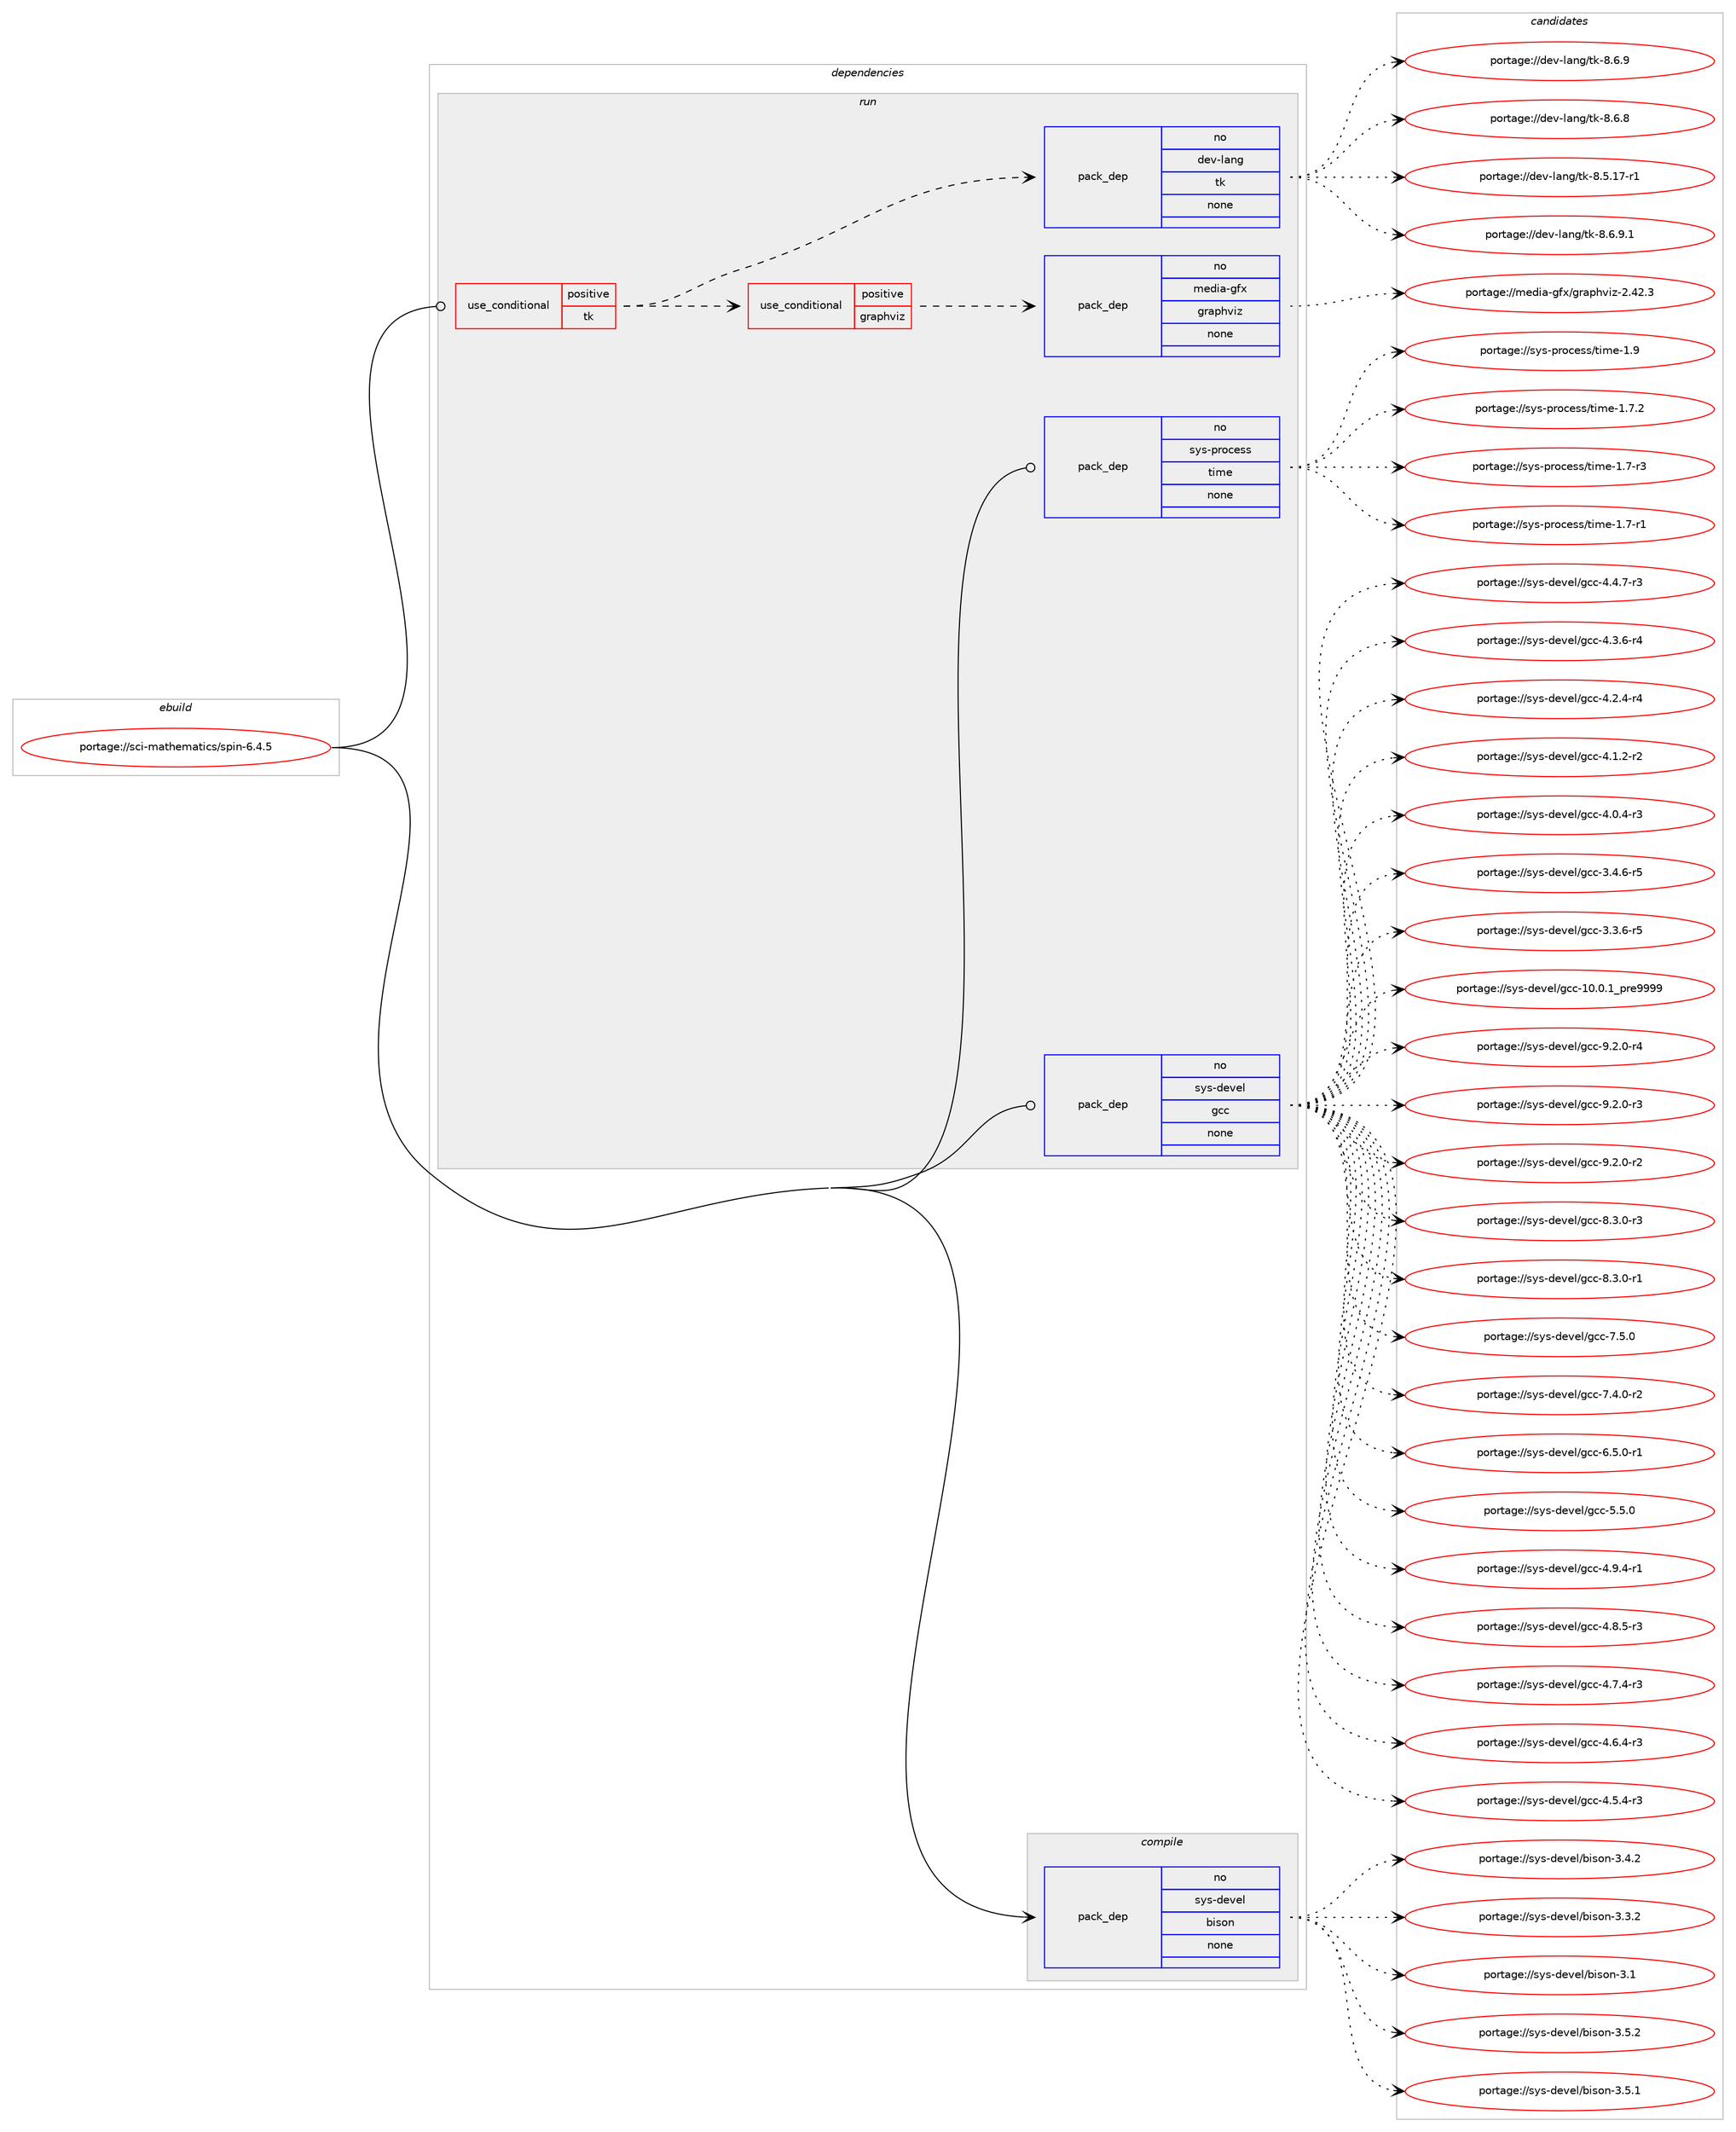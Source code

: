 digraph prolog {

# *************
# Graph options
# *************

newrank=true;
concentrate=true;
compound=true;
graph [rankdir=LR,fontname=Helvetica,fontsize=10,ranksep=1.5];#, ranksep=2.5, nodesep=0.2];
edge  [arrowhead=vee];
node  [fontname=Helvetica,fontsize=10];

# **********
# The ebuild
# **********

subgraph cluster_leftcol {
color=gray;
rank=same;
label=<<i>ebuild</i>>;
id [label="portage://sci-mathematics/spin-6.4.5", color=red, width=4, href="../sci-mathematics/spin-6.4.5.svg"];
}

# ****************
# The dependencies
# ****************

subgraph cluster_midcol {
color=gray;
label=<<i>dependencies</i>>;
subgraph cluster_compile {
fillcolor="#eeeeee";
style=filled;
label=<<i>compile</i>>;
subgraph pack35432 {
dependency45881 [label=<<TABLE BORDER="0" CELLBORDER="1" CELLSPACING="0" CELLPADDING="4" WIDTH="220"><TR><TD ROWSPAN="6" CELLPADDING="30">pack_dep</TD></TR><TR><TD WIDTH="110">no</TD></TR><TR><TD>sys-devel</TD></TR><TR><TD>bison</TD></TR><TR><TD>none</TD></TR><TR><TD></TD></TR></TABLE>>, shape=none, color=blue];
}
id:e -> dependency45881:w [weight=20,style="solid",arrowhead="vee"];
}
subgraph cluster_compileandrun {
fillcolor="#eeeeee";
style=filled;
label=<<i>compile and run</i>>;
}
subgraph cluster_run {
fillcolor="#eeeeee";
style=filled;
label=<<i>run</i>>;
subgraph cond9445 {
dependency45882 [label=<<TABLE BORDER="0" CELLBORDER="1" CELLSPACING="0" CELLPADDING="4"><TR><TD ROWSPAN="3" CELLPADDING="10">use_conditional</TD></TR><TR><TD>positive</TD></TR><TR><TD>tk</TD></TR></TABLE>>, shape=none, color=red];
subgraph pack35433 {
dependency45883 [label=<<TABLE BORDER="0" CELLBORDER="1" CELLSPACING="0" CELLPADDING="4" WIDTH="220"><TR><TD ROWSPAN="6" CELLPADDING="30">pack_dep</TD></TR><TR><TD WIDTH="110">no</TD></TR><TR><TD>dev-lang</TD></TR><TR><TD>tk</TD></TR><TR><TD>none</TD></TR><TR><TD></TD></TR></TABLE>>, shape=none, color=blue];
}
dependency45882:e -> dependency45883:w [weight=20,style="dashed",arrowhead="vee"];
subgraph cond9446 {
dependency45884 [label=<<TABLE BORDER="0" CELLBORDER="1" CELLSPACING="0" CELLPADDING="4"><TR><TD ROWSPAN="3" CELLPADDING="10">use_conditional</TD></TR><TR><TD>positive</TD></TR><TR><TD>graphviz</TD></TR></TABLE>>, shape=none, color=red];
subgraph pack35434 {
dependency45885 [label=<<TABLE BORDER="0" CELLBORDER="1" CELLSPACING="0" CELLPADDING="4" WIDTH="220"><TR><TD ROWSPAN="6" CELLPADDING="30">pack_dep</TD></TR><TR><TD WIDTH="110">no</TD></TR><TR><TD>media-gfx</TD></TR><TR><TD>graphviz</TD></TR><TR><TD>none</TD></TR><TR><TD></TD></TR></TABLE>>, shape=none, color=blue];
}
dependency45884:e -> dependency45885:w [weight=20,style="dashed",arrowhead="vee"];
}
dependency45882:e -> dependency45884:w [weight=20,style="dashed",arrowhead="vee"];
}
id:e -> dependency45882:w [weight=20,style="solid",arrowhead="odot"];
subgraph pack35435 {
dependency45886 [label=<<TABLE BORDER="0" CELLBORDER="1" CELLSPACING="0" CELLPADDING="4" WIDTH="220"><TR><TD ROWSPAN="6" CELLPADDING="30">pack_dep</TD></TR><TR><TD WIDTH="110">no</TD></TR><TR><TD>sys-devel</TD></TR><TR><TD>gcc</TD></TR><TR><TD>none</TD></TR><TR><TD></TD></TR></TABLE>>, shape=none, color=blue];
}
id:e -> dependency45886:w [weight=20,style="solid",arrowhead="odot"];
subgraph pack35436 {
dependency45887 [label=<<TABLE BORDER="0" CELLBORDER="1" CELLSPACING="0" CELLPADDING="4" WIDTH="220"><TR><TD ROWSPAN="6" CELLPADDING="30">pack_dep</TD></TR><TR><TD WIDTH="110">no</TD></TR><TR><TD>sys-process</TD></TR><TR><TD>time</TD></TR><TR><TD>none</TD></TR><TR><TD></TD></TR></TABLE>>, shape=none, color=blue];
}
id:e -> dependency45887:w [weight=20,style="solid",arrowhead="odot"];
}
}

# **************
# The candidates
# **************

subgraph cluster_choices {
rank=same;
color=gray;
label=<<i>candidates</i>>;

subgraph choice35432 {
color=black;
nodesep=1;
choice115121115451001011181011084798105115111110455146534650 [label="portage://sys-devel/bison-3.5.2", color=red, width=4,href="../sys-devel/bison-3.5.2.svg"];
choice115121115451001011181011084798105115111110455146534649 [label="portage://sys-devel/bison-3.5.1", color=red, width=4,href="../sys-devel/bison-3.5.1.svg"];
choice115121115451001011181011084798105115111110455146524650 [label="portage://sys-devel/bison-3.4.2", color=red, width=4,href="../sys-devel/bison-3.4.2.svg"];
choice115121115451001011181011084798105115111110455146514650 [label="portage://sys-devel/bison-3.3.2", color=red, width=4,href="../sys-devel/bison-3.3.2.svg"];
choice11512111545100101118101108479810511511111045514649 [label="portage://sys-devel/bison-3.1", color=red, width=4,href="../sys-devel/bison-3.1.svg"];
dependency45881:e -> choice115121115451001011181011084798105115111110455146534650:w [style=dotted,weight="100"];
dependency45881:e -> choice115121115451001011181011084798105115111110455146534649:w [style=dotted,weight="100"];
dependency45881:e -> choice115121115451001011181011084798105115111110455146524650:w [style=dotted,weight="100"];
dependency45881:e -> choice115121115451001011181011084798105115111110455146514650:w [style=dotted,weight="100"];
dependency45881:e -> choice11512111545100101118101108479810511511111045514649:w [style=dotted,weight="100"];
}
subgraph choice35433 {
color=black;
nodesep=1;
choice1001011184510897110103471161074556465446574649 [label="portage://dev-lang/tk-8.6.9.1", color=red, width=4,href="../dev-lang/tk-8.6.9.1.svg"];
choice100101118451089711010347116107455646544657 [label="portage://dev-lang/tk-8.6.9", color=red, width=4,href="../dev-lang/tk-8.6.9.svg"];
choice100101118451089711010347116107455646544656 [label="portage://dev-lang/tk-8.6.8", color=red, width=4,href="../dev-lang/tk-8.6.8.svg"];
choice100101118451089711010347116107455646534649554511449 [label="portage://dev-lang/tk-8.5.17-r1", color=red, width=4,href="../dev-lang/tk-8.5.17-r1.svg"];
dependency45883:e -> choice1001011184510897110103471161074556465446574649:w [style=dotted,weight="100"];
dependency45883:e -> choice100101118451089711010347116107455646544657:w [style=dotted,weight="100"];
dependency45883:e -> choice100101118451089711010347116107455646544656:w [style=dotted,weight="100"];
dependency45883:e -> choice100101118451089711010347116107455646534649554511449:w [style=dotted,weight="100"];
}
subgraph choice35434 {
color=black;
nodesep=1;
choice1091011001059745103102120471031149711210411810512245504652504651 [label="portage://media-gfx/graphviz-2.42.3", color=red, width=4,href="../media-gfx/graphviz-2.42.3.svg"];
dependency45885:e -> choice1091011001059745103102120471031149711210411810512245504652504651:w [style=dotted,weight="100"];
}
subgraph choice35435 {
color=black;
nodesep=1;
choice115121115451001011181011084710399994557465046484511452 [label="portage://sys-devel/gcc-9.2.0-r4", color=red, width=4,href="../sys-devel/gcc-9.2.0-r4.svg"];
choice115121115451001011181011084710399994557465046484511451 [label="portage://sys-devel/gcc-9.2.0-r3", color=red, width=4,href="../sys-devel/gcc-9.2.0-r3.svg"];
choice115121115451001011181011084710399994557465046484511450 [label="portage://sys-devel/gcc-9.2.0-r2", color=red, width=4,href="../sys-devel/gcc-9.2.0-r2.svg"];
choice115121115451001011181011084710399994556465146484511451 [label="portage://sys-devel/gcc-8.3.0-r3", color=red, width=4,href="../sys-devel/gcc-8.3.0-r3.svg"];
choice115121115451001011181011084710399994556465146484511449 [label="portage://sys-devel/gcc-8.3.0-r1", color=red, width=4,href="../sys-devel/gcc-8.3.0-r1.svg"];
choice11512111545100101118101108471039999455546534648 [label="portage://sys-devel/gcc-7.5.0", color=red, width=4,href="../sys-devel/gcc-7.5.0.svg"];
choice115121115451001011181011084710399994555465246484511450 [label="portage://sys-devel/gcc-7.4.0-r2", color=red, width=4,href="../sys-devel/gcc-7.4.0-r2.svg"];
choice115121115451001011181011084710399994554465346484511449 [label="portage://sys-devel/gcc-6.5.0-r1", color=red, width=4,href="../sys-devel/gcc-6.5.0-r1.svg"];
choice11512111545100101118101108471039999455346534648 [label="portage://sys-devel/gcc-5.5.0", color=red, width=4,href="../sys-devel/gcc-5.5.0.svg"];
choice115121115451001011181011084710399994552465746524511449 [label="portage://sys-devel/gcc-4.9.4-r1", color=red, width=4,href="../sys-devel/gcc-4.9.4-r1.svg"];
choice115121115451001011181011084710399994552465646534511451 [label="portage://sys-devel/gcc-4.8.5-r3", color=red, width=4,href="../sys-devel/gcc-4.8.5-r3.svg"];
choice115121115451001011181011084710399994552465546524511451 [label="portage://sys-devel/gcc-4.7.4-r3", color=red, width=4,href="../sys-devel/gcc-4.7.4-r3.svg"];
choice115121115451001011181011084710399994552465446524511451 [label="portage://sys-devel/gcc-4.6.4-r3", color=red, width=4,href="../sys-devel/gcc-4.6.4-r3.svg"];
choice115121115451001011181011084710399994552465346524511451 [label="portage://sys-devel/gcc-4.5.4-r3", color=red, width=4,href="../sys-devel/gcc-4.5.4-r3.svg"];
choice115121115451001011181011084710399994552465246554511451 [label="portage://sys-devel/gcc-4.4.7-r3", color=red, width=4,href="../sys-devel/gcc-4.4.7-r3.svg"];
choice115121115451001011181011084710399994552465146544511452 [label="portage://sys-devel/gcc-4.3.6-r4", color=red, width=4,href="../sys-devel/gcc-4.3.6-r4.svg"];
choice115121115451001011181011084710399994552465046524511452 [label="portage://sys-devel/gcc-4.2.4-r4", color=red, width=4,href="../sys-devel/gcc-4.2.4-r4.svg"];
choice115121115451001011181011084710399994552464946504511450 [label="portage://sys-devel/gcc-4.1.2-r2", color=red, width=4,href="../sys-devel/gcc-4.1.2-r2.svg"];
choice115121115451001011181011084710399994552464846524511451 [label="portage://sys-devel/gcc-4.0.4-r3", color=red, width=4,href="../sys-devel/gcc-4.0.4-r3.svg"];
choice115121115451001011181011084710399994551465246544511453 [label="portage://sys-devel/gcc-3.4.6-r5", color=red, width=4,href="../sys-devel/gcc-3.4.6-r5.svg"];
choice115121115451001011181011084710399994551465146544511453 [label="portage://sys-devel/gcc-3.3.6-r5", color=red, width=4,href="../sys-devel/gcc-3.3.6-r5.svg"];
choice11512111545100101118101108471039999454948464846499511211410157575757 [label="portage://sys-devel/gcc-10.0.1_pre9999", color=red, width=4,href="../sys-devel/gcc-10.0.1_pre9999.svg"];
dependency45886:e -> choice115121115451001011181011084710399994557465046484511452:w [style=dotted,weight="100"];
dependency45886:e -> choice115121115451001011181011084710399994557465046484511451:w [style=dotted,weight="100"];
dependency45886:e -> choice115121115451001011181011084710399994557465046484511450:w [style=dotted,weight="100"];
dependency45886:e -> choice115121115451001011181011084710399994556465146484511451:w [style=dotted,weight="100"];
dependency45886:e -> choice115121115451001011181011084710399994556465146484511449:w [style=dotted,weight="100"];
dependency45886:e -> choice11512111545100101118101108471039999455546534648:w [style=dotted,weight="100"];
dependency45886:e -> choice115121115451001011181011084710399994555465246484511450:w [style=dotted,weight="100"];
dependency45886:e -> choice115121115451001011181011084710399994554465346484511449:w [style=dotted,weight="100"];
dependency45886:e -> choice11512111545100101118101108471039999455346534648:w [style=dotted,weight="100"];
dependency45886:e -> choice115121115451001011181011084710399994552465746524511449:w [style=dotted,weight="100"];
dependency45886:e -> choice115121115451001011181011084710399994552465646534511451:w [style=dotted,weight="100"];
dependency45886:e -> choice115121115451001011181011084710399994552465546524511451:w [style=dotted,weight="100"];
dependency45886:e -> choice115121115451001011181011084710399994552465446524511451:w [style=dotted,weight="100"];
dependency45886:e -> choice115121115451001011181011084710399994552465346524511451:w [style=dotted,weight="100"];
dependency45886:e -> choice115121115451001011181011084710399994552465246554511451:w [style=dotted,weight="100"];
dependency45886:e -> choice115121115451001011181011084710399994552465146544511452:w [style=dotted,weight="100"];
dependency45886:e -> choice115121115451001011181011084710399994552465046524511452:w [style=dotted,weight="100"];
dependency45886:e -> choice115121115451001011181011084710399994552464946504511450:w [style=dotted,weight="100"];
dependency45886:e -> choice115121115451001011181011084710399994552464846524511451:w [style=dotted,weight="100"];
dependency45886:e -> choice115121115451001011181011084710399994551465246544511453:w [style=dotted,weight="100"];
dependency45886:e -> choice115121115451001011181011084710399994551465146544511453:w [style=dotted,weight="100"];
dependency45886:e -> choice11512111545100101118101108471039999454948464846499511211410157575757:w [style=dotted,weight="100"];
}
subgraph choice35436 {
color=black;
nodesep=1;
choice11512111545112114111991011151154711610510910145494657 [label="portage://sys-process/time-1.9", color=red, width=4,href="../sys-process/time-1.9.svg"];
choice115121115451121141119910111511547116105109101454946554650 [label="portage://sys-process/time-1.7.2", color=red, width=4,href="../sys-process/time-1.7.2.svg"];
choice115121115451121141119910111511547116105109101454946554511451 [label="portage://sys-process/time-1.7-r3", color=red, width=4,href="../sys-process/time-1.7-r3.svg"];
choice115121115451121141119910111511547116105109101454946554511449 [label="portage://sys-process/time-1.7-r1", color=red, width=4,href="../sys-process/time-1.7-r1.svg"];
dependency45887:e -> choice11512111545112114111991011151154711610510910145494657:w [style=dotted,weight="100"];
dependency45887:e -> choice115121115451121141119910111511547116105109101454946554650:w [style=dotted,weight="100"];
dependency45887:e -> choice115121115451121141119910111511547116105109101454946554511451:w [style=dotted,weight="100"];
dependency45887:e -> choice115121115451121141119910111511547116105109101454946554511449:w [style=dotted,weight="100"];
}
}

}
